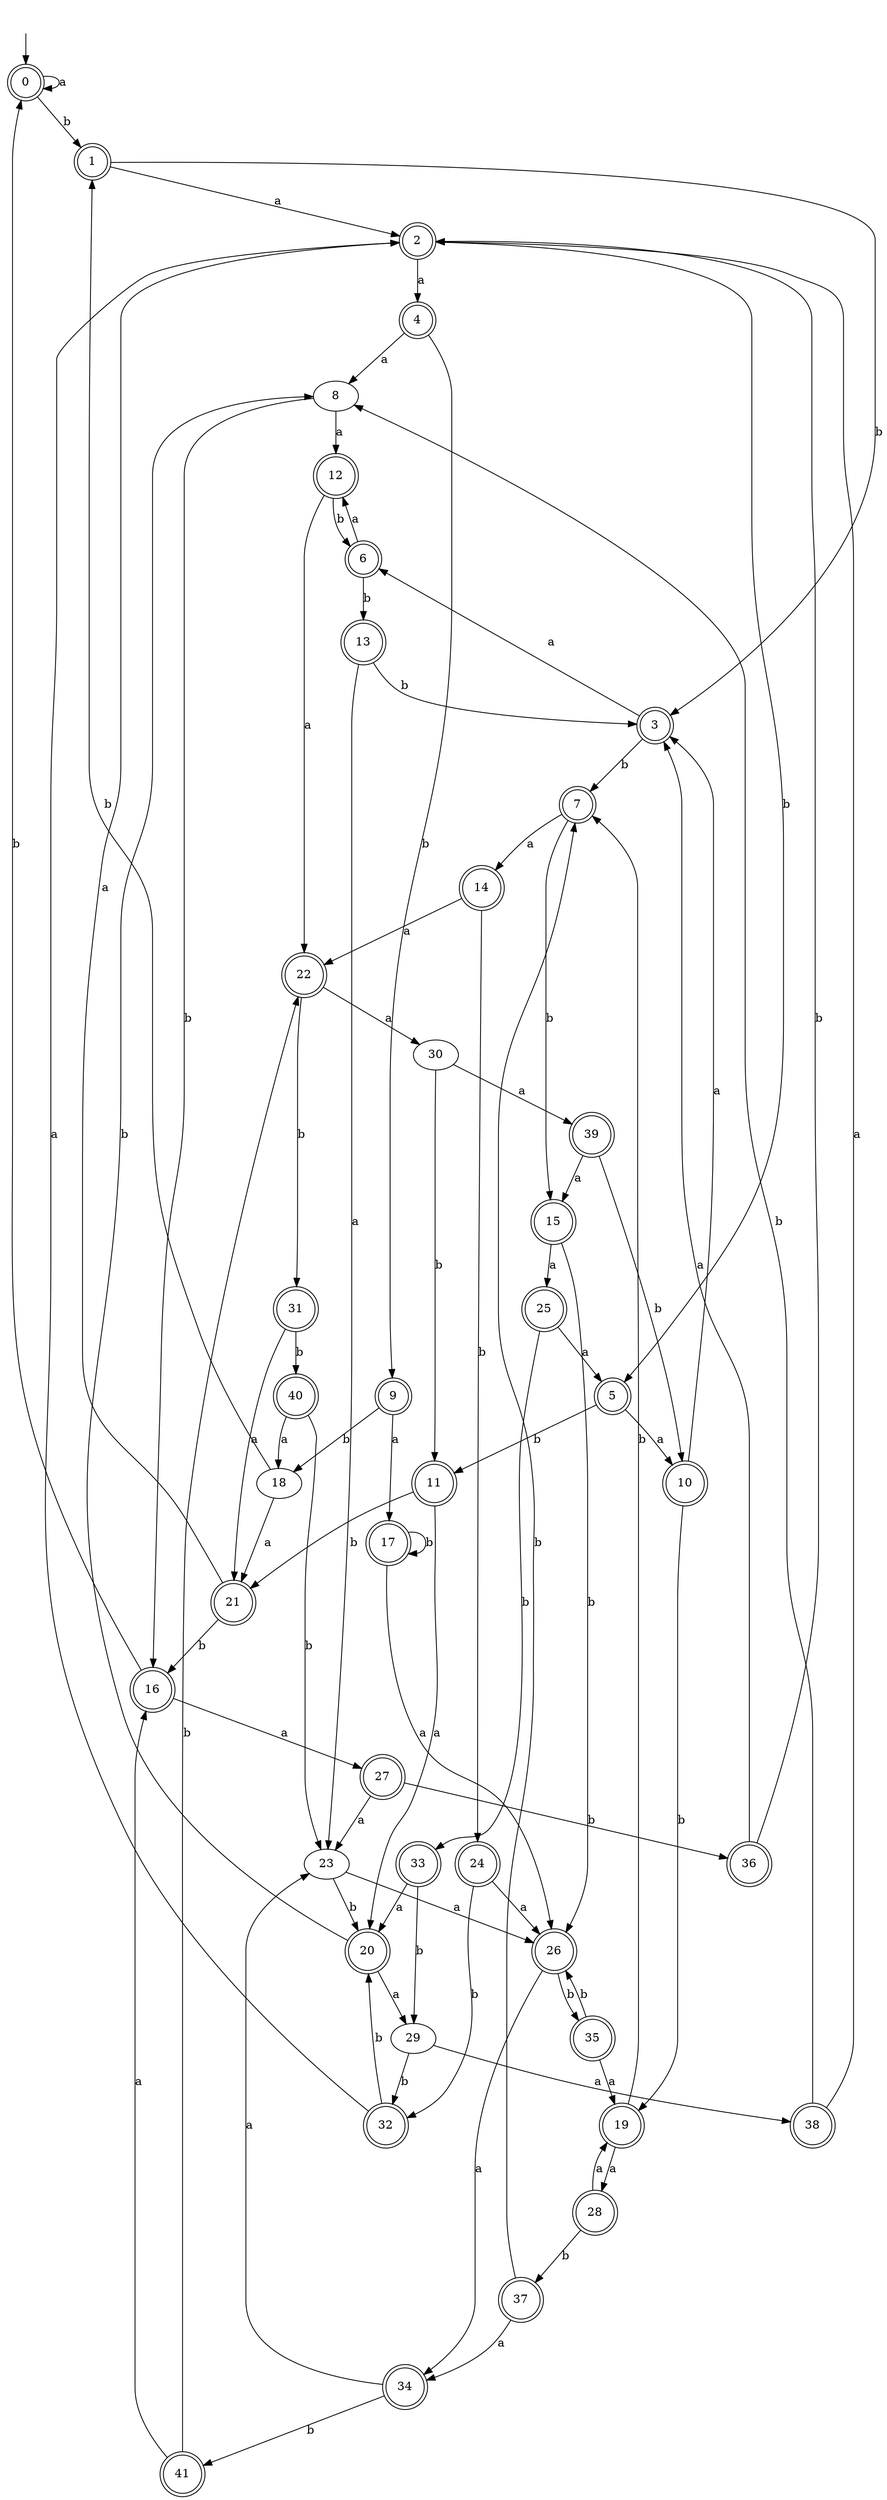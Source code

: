 digraph RandomDFA {
  __start0 [label="", shape=none];
  __start0 -> 0 [label=""];
  0 [shape=circle] [shape=doublecircle]
  0 -> 0 [label="a"]
  0 -> 1 [label="b"]
  1 [shape=doublecircle]
  1 -> 2 [label="a"]
  1 -> 3 [label="b"]
  2 [shape=doublecircle]
  2 -> 4 [label="a"]
  2 -> 5 [label="b"]
  3 [shape=doublecircle]
  3 -> 6 [label="a"]
  3 -> 7 [label="b"]
  4 [shape=doublecircle]
  4 -> 8 [label="a"]
  4 -> 9 [label="b"]
  5 [shape=doublecircle]
  5 -> 10 [label="a"]
  5 -> 11 [label="b"]
  6 [shape=doublecircle]
  6 -> 12 [label="a"]
  6 -> 13 [label="b"]
  7 [shape=doublecircle]
  7 -> 14 [label="a"]
  7 -> 15 [label="b"]
  8
  8 -> 12 [label="a"]
  8 -> 16 [label="b"]
  9 [shape=doublecircle]
  9 -> 17 [label="a"]
  9 -> 18 [label="b"]
  10 [shape=doublecircle]
  10 -> 3 [label="a"]
  10 -> 19 [label="b"]
  11 [shape=doublecircle]
  11 -> 20 [label="a"]
  11 -> 21 [label="b"]
  12 [shape=doublecircle]
  12 -> 22 [label="a"]
  12 -> 6 [label="b"]
  13 [shape=doublecircle]
  13 -> 23 [label="a"]
  13 -> 3 [label="b"]
  14 [shape=doublecircle]
  14 -> 22 [label="a"]
  14 -> 24 [label="b"]
  15 [shape=doublecircle]
  15 -> 25 [label="a"]
  15 -> 26 [label="b"]
  16 [shape=doublecircle]
  16 -> 27 [label="a"]
  16 -> 0 [label="b"]
  17 [shape=doublecircle]
  17 -> 26 [label="a"]
  17 -> 17 [label="b"]
  18
  18 -> 21 [label="a"]
  18 -> 1 [label="b"]
  19 [shape=doublecircle]
  19 -> 28 [label="a"]
  19 -> 7 [label="b"]
  20 [shape=doublecircle]
  20 -> 29 [label="a"]
  20 -> 8 [label="b"]
  21 [shape=doublecircle]
  21 -> 2 [label="a"]
  21 -> 16 [label="b"]
  22 [shape=doublecircle]
  22 -> 30 [label="a"]
  22 -> 31 [label="b"]
  23
  23 -> 26 [label="a"]
  23 -> 20 [label="b"]
  24 [shape=doublecircle]
  24 -> 26 [label="a"]
  24 -> 32 [label="b"]
  25 [shape=doublecircle]
  25 -> 5 [label="a"]
  25 -> 33 [label="b"]
  26 [shape=doublecircle]
  26 -> 34 [label="a"]
  26 -> 35 [label="b"]
  27 [shape=doublecircle]
  27 -> 23 [label="a"]
  27 -> 36 [label="b"]
  28 [shape=doublecircle]
  28 -> 19 [label="a"]
  28 -> 37 [label="b"]
  29
  29 -> 38 [label="a"]
  29 -> 32 [label="b"]
  30
  30 -> 39 [label="a"]
  30 -> 11 [label="b"]
  31 [shape=doublecircle]
  31 -> 21 [label="a"]
  31 -> 40 [label="b"]
  32 [shape=doublecircle]
  32 -> 2 [label="a"]
  32 -> 20 [label="b"]
  33 [shape=doublecircle]
  33 -> 20 [label="a"]
  33 -> 29 [label="b"]
  34 [shape=doublecircle]
  34 -> 23 [label="a"]
  34 -> 41 [label="b"]
  35 [shape=doublecircle]
  35 -> 19 [label="a"]
  35 -> 26 [label="b"]
  36 [shape=doublecircle]
  36 -> 3 [label="a"]
  36 -> 2 [label="b"]
  37 [shape=doublecircle]
  37 -> 34 [label="a"]
  37 -> 7 [label="b"]
  38 [shape=doublecircle]
  38 -> 2 [label="a"]
  38 -> 8 [label="b"]
  39 [shape=doublecircle]
  39 -> 15 [label="a"]
  39 -> 10 [label="b"]
  40 [shape=doublecircle]
  40 -> 18 [label="a"]
  40 -> 23 [label="b"]
  41 [shape=doublecircle]
  41 -> 16 [label="a"]
  41 -> 22 [label="b"]
}
